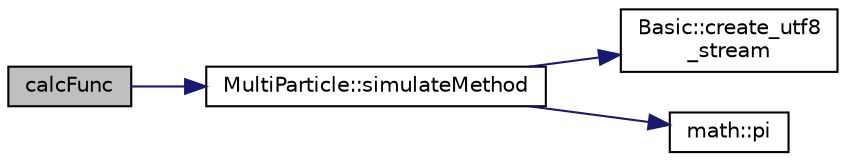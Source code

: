 digraph "calcFunc"
{
 // LATEX_PDF_SIZE
  edge [fontname="Helvetica",fontsize="10",labelfontname="Helvetica",labelfontsize="10"];
  node [fontname="Helvetica",fontsize="10",shape=record];
  rankdir="LR";
  Node1 [label="calcFunc",height=0.2,width=0.4,color="black", fillcolor="grey75", style="filled", fontcolor="black",tooltip="引数がない or 引数が2つ の実行の場合に呼び出される"];
  Node1 -> Node2 [color="midnightblue",fontsize="10",style="solid"];
  Node2 [label="MultiParticle::simulateMethod",height=0.2,width=0.4,color="black", fillcolor="white", style="filled",URL="$classMultiParticle.html#ae506babb405b19a4f90ed07390c6dffb",tooltip="main関数から呼ばれる場合のコンストラクタ"];
  Node2 -> Node3 [color="midnightblue",fontsize="10",style="solid"];
  Node3 [label="Basic::create_utf8\l_stream",height=0.2,width=0.4,color="black", fillcolor="white", style="filled",URL="$classBasic.html#a2d97de6119bf446840d4da38781a218e",tooltip="ファイルの先頭にUTF-8のバイナリデータ（BOM）を書き込む"];
  Node2 -> Node4 [color="midnightblue",fontsize="10",style="solid"];
  Node4 [label="math::pi",height=0.2,width=0.4,color="black", fillcolor="white", style="filled",URL="$namespacemath.html#adeae9e6c6f768a920a1fde06087749f3",tooltip="円周率 π"];
}
